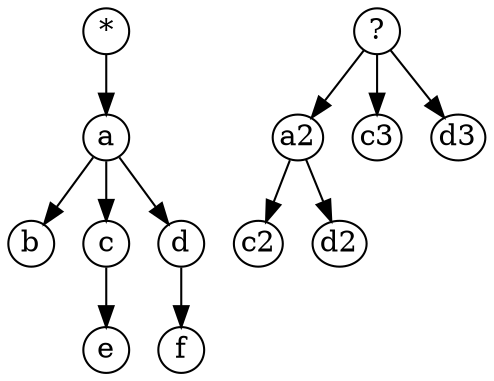 strict digraph G {
	graph [bb="0,0,220,175",
		fontname="LiberationSans-Regular",
		fontsize=10.5,
		nodesep=0.2,
		ordering=out,
		rankdir=TB,
		ranksep=0.4,
		remincross=true,
		size=11.85
	];
	node [height=0.3,
		label="\N",
		margin=0.005,
		shape=ellipse,
		width=0.3
	];
	edge [arrowhead=normal,
		arrowtail=none,
		labelangle=-15.0,
		labeldistance=2.0
	];
	"*"	 [clique=0,
		droptarget=1,
		height=0.30556,
		label="*",
		labez="*",
		labez_clique="*",
		pos="47,164",
		width=0.30556];
	a	 [clique=1,
		draggable=1,
		droptarget=1,
		height=0.30556,
		label=a,
		labez=a,
		labez_clique=a,
		pos="47,113",
		width=0.30556];
	"*" -> a	 [pos="e,47,124.04 47,152.61 47,147.21 47,140.42 47,134.05"];
	"?"	 [clique=0,
		droptarget=1,
		height=0.30556,
		label="?",
		labez="?",
		labez_clique="?",
		pos="173,164",
		width=0.30556];
	a2	 [clique=2,
		draggable=1,
		droptarget=1,
		height=0.30556,
		label=a2,
		labez=a,
		labez_clique=a2,
		pos="137,113",
		width=0.30556];
	"?" -> a2	 [pos="e,143.2,122.44 166.73,154.46 161.93,147.93 155.16,138.71 149.29,130.72"];
	c3	 [clique=3,
		draggable=1,
		droptarget=1,
		height=0.30556,
		label=c3,
		labez=c,
		labez_clique=c3,
		pos="173,113",
		width=0.30556];
	"?" -> c3	 [pos="e,173,124.04 173,152.61 173,147.21 173,140.42 173,134.05"];
	d3	 [clique=3,
		draggable=1,
		droptarget=1,
		height=0.30556,
		label=d3,
		labez=d,
		labez_clique=d3,
		pos="209,113",
		width=0.30556];
	"?" -> d3	 [pos="e,202.8,122.44 179.27,154.46 184.07,147.93 190.84,138.71 196.71,130.72"];
	b	 [clique=1,
		draggable=1,
		droptarget=1,
		height=0.30556,
		label=b,
		labez=b,
		labez_clique=b,
		pos="11,62",
		width=0.30556];
	a -> b	 [pos="e,17.199,71.437 40.729,103.46 35.928,96.93 29.156,87.712 23.287,79.725"];
	c	 [clique=1,
		draggable=1,
		droptarget=1,
		height=0.30556,
		label=c,
		labez=c,
		labez_clique=c,
		pos="47,62",
		width=0.30556];
	a -> c	 [pos="e,47,73.042 47,101.61 47,96.209 47,89.424 47,83.053"];
	d	 [clique=1,
		draggable=1,
		droptarget=1,
		height=0.30556,
		label=d,
		labez=d,
		labez_clique=d,
		pos="83,62",
		width=0.30556];
	a -> d	 [pos="e,76.801,71.437 53.271,103.46 58.072,96.93 64.844,87.712 70.713,79.725"];
	c2	 [clique=2,
		draggable=1,
		droptarget=1,
		height=0.30556,
		label=c2,
		labez=c,
		labez_clique=c2,
		pos="119,62",
		width=0.30556];
	a2 -> c2	 [pos="e,122.58,72.754 133.53,102.55 131.42,96.797 128.64,89.233 126.08,82.263"];
	d2	 [clique=2,
		draggable=1,
		droptarget=1,
		height=0.30556,
		label=d2,
		labez=d,
		labez_clique=d2,
		pos="155,62",
		width=0.30556];
	a2 -> d2	 [pos="e,151.42,72.754 140.47,102.55 142.58,96.797 145.36,89.233 147.92,82.263"];
	e	 [clique=1,
		draggable=1,
		droptarget=1,
		height=0.30556,
		label=e,
		labez=e,
		labez_clique=e,
		pos="47,11",
		width=0.30556];
	c -> e	 [pos="e,47,22.042 47,50.608 47,45.209 47,38.424 47,32.053"];
	f	 [clique=1,
		draggable=1,
		droptarget=1,
		height=0.30556,
		label=f,
		labez=f,
		labez_clique=f,
		pos="83,11",
		width=0.30556];
	d -> f	 [pos="e,83,22.042 83,50.608 83,45.209 83,38.424 83,32.053"];
}
